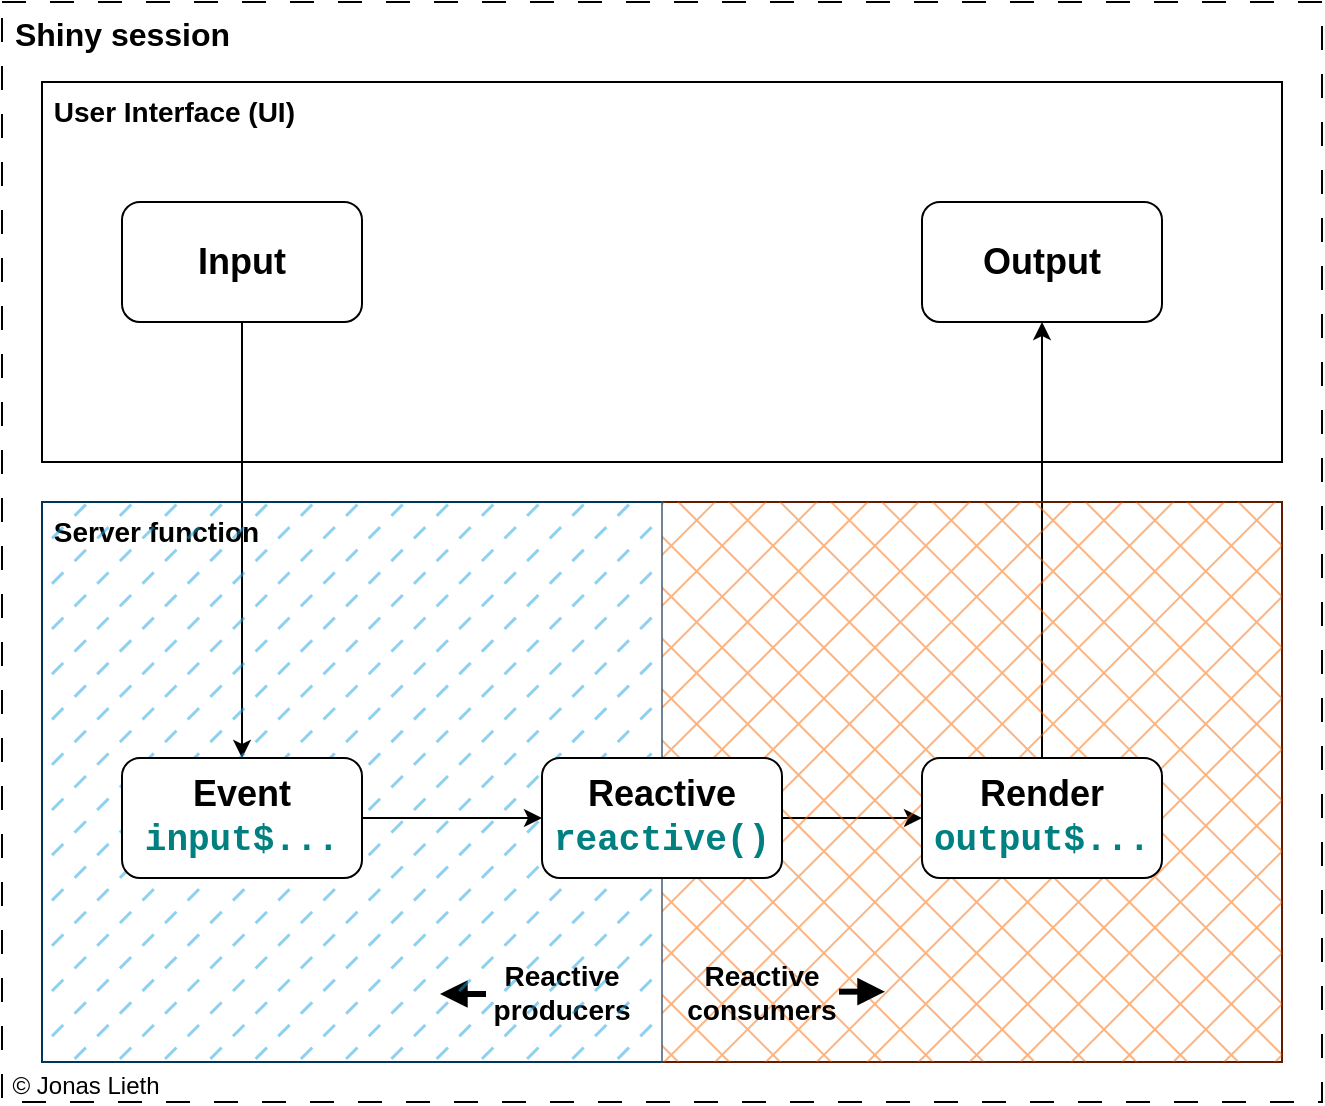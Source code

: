 <mxfile version="21.2.6" type="device">
  <diagram name="Page-1" id="2xAWyOZL0zCjW-eJIUMe">
    <mxGraphModel dx="1195" dy="697" grid="1" gridSize="10" guides="1" tooltips="1" connect="1" arrows="1" fold="1" page="1" pageScale="1" pageWidth="1100" pageHeight="850" math="0" shadow="0">
      <root>
        <mxCell id="0" />
        <mxCell id="1" parent="0" />
        <mxCell id="B14xlJ3VBhZn96622r-5-1" value="&lt;font style=&quot;font-size: 16px;&quot;&gt;&lt;b&gt;&amp;nbsp;Shiny session&lt;/b&gt;&lt;/font&gt;" style="rounded=0;whiteSpace=wrap;html=1;dashed=1;dashPattern=12 12;verticalAlign=top;align=left;" parent="1" vertex="1">
          <mxGeometry x="180" y="140" width="660" height="550" as="geometry" />
        </mxCell>
        <mxCell id="B14xlJ3VBhZn96622r-5-2" value="&lt;font style=&quot;font-size: 14px;&quot;&gt;&lt;b&gt;&amp;nbsp;User Interface (UI)&lt;/b&gt;&lt;/font&gt;" style="rounded=0;whiteSpace=wrap;html=1;verticalAlign=top;align=left;" parent="1" vertex="1">
          <mxGeometry x="200" y="180" width="620" height="190" as="geometry" />
        </mxCell>
        <mxCell id="B14xlJ3VBhZn96622r-5-3" value="&lt;font style=&quot;font-size: 14px;&quot;&gt;&lt;b&gt;&amp;nbsp;Server function&lt;/b&gt;&lt;/font&gt;" style="rounded=0;whiteSpace=wrap;html=1;verticalAlign=top;align=left;" parent="1" vertex="1">
          <mxGeometry x="200" y="390" width="620" height="280" as="geometry" />
        </mxCell>
        <mxCell id="DaP9OWPSu1xErMpqYzI0-17" style="edgeStyle=orthogonalEdgeStyle;rounded=0;orthogonalLoop=1;jettySize=auto;html=1;exitX=0.5;exitY=1;exitDx=0;exitDy=0;entryX=0.5;entryY=0;entryDx=0;entryDy=0;" edge="1" parent="1" source="B14xlJ3VBhZn96622r-5-4" target="B14xlJ3VBhZn96622r-5-6">
          <mxGeometry relative="1" as="geometry" />
        </mxCell>
        <mxCell id="B14xlJ3VBhZn96622r-5-4" value="&lt;span style=&quot;font-size: 18px;&quot;&gt;&lt;font style=&quot;font-size: 18px;&quot;&gt;Input&lt;/font&gt;&lt;/span&gt;" style="rounded=1;whiteSpace=wrap;html=1;fontSize=18;fontStyle=1" parent="1" vertex="1">
          <mxGeometry x="240" y="240" width="120" height="60" as="geometry" />
        </mxCell>
        <mxCell id="B14xlJ3VBhZn96622r-5-5" value="&lt;font style=&quot;font-size: 18px;&quot;&gt;Output&lt;/font&gt;" style="rounded=1;whiteSpace=wrap;html=1;fontSize=18;fontStyle=1" parent="1" vertex="1">
          <mxGeometry x="640" y="240" width="120" height="60" as="geometry" />
        </mxCell>
        <mxCell id="B14xlJ3VBhZn96622r-5-9" style="edgeStyle=orthogonalEdgeStyle;rounded=0;orthogonalLoop=1;jettySize=auto;html=1;exitX=0.5;exitY=0;exitDx=0;exitDy=0;entryX=0.5;entryY=1;entryDx=0;entryDy=0;" parent="1" source="B14xlJ3VBhZn96622r-5-8" target="B14xlJ3VBhZn96622r-5-5" edge="1">
          <mxGeometry relative="1" as="geometry" />
        </mxCell>
        <mxCell id="DaP9OWPSu1xErMpqYzI0-18" style="edgeStyle=orthogonalEdgeStyle;rounded=0;orthogonalLoop=1;jettySize=auto;html=1;exitX=1;exitY=0.5;exitDx=0;exitDy=0;entryX=0;entryY=0.5;entryDx=0;entryDy=0;" edge="1" parent="1" source="B14xlJ3VBhZn96622r-5-16" target="B14xlJ3VBhZn96622r-5-8">
          <mxGeometry relative="1" as="geometry" />
        </mxCell>
        <mxCell id="DaP9OWPSu1xErMpqYzI0-6" style="edgeStyle=orthogonalEdgeStyle;rounded=0;orthogonalLoop=1;jettySize=auto;html=1;exitX=1;exitY=0.5;exitDx=0;exitDy=0;entryX=0;entryY=0.5;entryDx=0;entryDy=0;" edge="1" parent="1" source="B14xlJ3VBhZn96622r-5-6" target="B14xlJ3VBhZn96622r-5-16">
          <mxGeometry relative="1" as="geometry" />
        </mxCell>
        <mxCell id="DaP9OWPSu1xErMpqYzI0-14" value="© Jonas Lieth" style="text;html=1;strokeColor=none;fillColor=none;align=center;verticalAlign=bottom;whiteSpace=wrap;rounded=0;" vertex="1" parent="1">
          <mxGeometry x="182" y="661" width="80" height="30" as="geometry" />
        </mxCell>
        <mxCell id="DaP9OWPSu1xErMpqYzI0-19" value="" style="rounded=0;whiteSpace=wrap;html=1;fillStyle=cross-hatch;fillColor=#fa6800;strokeColor=#C73500;fontColor=#000000;opacity=50;rotation=-180;" vertex="1" parent="1">
          <mxGeometry x="510" y="390" width="310" height="280" as="geometry" />
        </mxCell>
        <mxCell id="DaP9OWPSu1xErMpqYzI0-20" value="Reactive producers" style="text;html=1;align=center;verticalAlign=middle;whiteSpace=wrap;rounded=0;fontSize=14;fontStyle=1" vertex="1" parent="1">
          <mxGeometry x="410" y="610" width="100" height="50" as="geometry" />
        </mxCell>
        <mxCell id="DaP9OWPSu1xErMpqYzI0-21" value="Reactive consumers" style="text;html=1;align=center;verticalAlign=middle;whiteSpace=wrap;rounded=0;fontSize=14;fontStyle=1" vertex="1" parent="1">
          <mxGeometry x="510" y="610" width="100" height="50" as="geometry" />
        </mxCell>
        <mxCell id="DaP9OWPSu1xErMpqYzI0-22" value="" style="endArrow=block;html=1;rounded=0;endFill=1;strokeWidth=3;" edge="1" parent="1">
          <mxGeometry width="50" height="50" relative="1" as="geometry">
            <mxPoint x="422" y="636" as="sourcePoint" />
            <mxPoint x="399" y="636" as="targetPoint" />
          </mxGeometry>
        </mxCell>
        <mxCell id="DaP9OWPSu1xErMpqYzI0-23" value="" style="endArrow=block;html=1;rounded=0;endFill=1;strokeWidth=3;" edge="1" parent="1">
          <mxGeometry width="50" height="50" relative="1" as="geometry">
            <mxPoint x="598.5" y="634.83" as="sourcePoint" />
            <mxPoint x="621.5" y="634.83" as="targetPoint" />
          </mxGeometry>
        </mxCell>
        <mxCell id="DaP9OWPSu1xErMpqYzI0-24" value="" style="rounded=0;whiteSpace=wrap;html=1;fillStyle=dashed;fillColor=#1ba1e2;strokeColor=#006EAF;fontColor=#ffffff;gradientColor=none;opacity=50;fontStyle=1" vertex="1" parent="1">
          <mxGeometry x="200" y="390" width="310" height="280" as="geometry" />
        </mxCell>
        <mxCell id="B14xlJ3VBhZn96622r-5-6" value="&lt;font style=&quot;font-size: 18px;&quot;&gt;&lt;span style=&quot;font-size: 18px;&quot;&gt;Event&lt;br&gt;&lt;font face=&quot;Courier New&quot; color=&quot;#008080&quot;&gt;input$...&lt;br&gt;&lt;/font&gt;&lt;/span&gt;&lt;/font&gt;" style="rounded=1;whiteSpace=wrap;html=1;fontSize=18;fontStyle=1" parent="1" vertex="1">
          <mxGeometry x="240" y="518" width="120" height="60" as="geometry" />
        </mxCell>
        <mxCell id="B14xlJ3VBhZn96622r-5-16" value="Reactive&lt;br&gt;&lt;font face=&quot;Courier New&quot; color=&quot;#008080&quot;&gt;reactive()&lt;br&gt;&lt;/font&gt;" style="rounded=1;whiteSpace=wrap;html=1;fontSize=18;fontStyle=1" parent="1" vertex="1">
          <mxGeometry x="450" y="518" width="120" height="60" as="geometry" />
        </mxCell>
        <mxCell id="B14xlJ3VBhZn96622r-5-8" value="Render&lt;br&gt;&lt;font face=&quot;Courier New&quot; color=&quot;#008080&quot;&gt;output$...&lt;br&gt;&lt;/font&gt;" style="rounded=1;whiteSpace=wrap;html=1;fontSize=18;fontStyle=1" parent="1" vertex="1">
          <mxGeometry x="640" y="518" width="120" height="60" as="geometry" />
        </mxCell>
      </root>
    </mxGraphModel>
  </diagram>
</mxfile>
